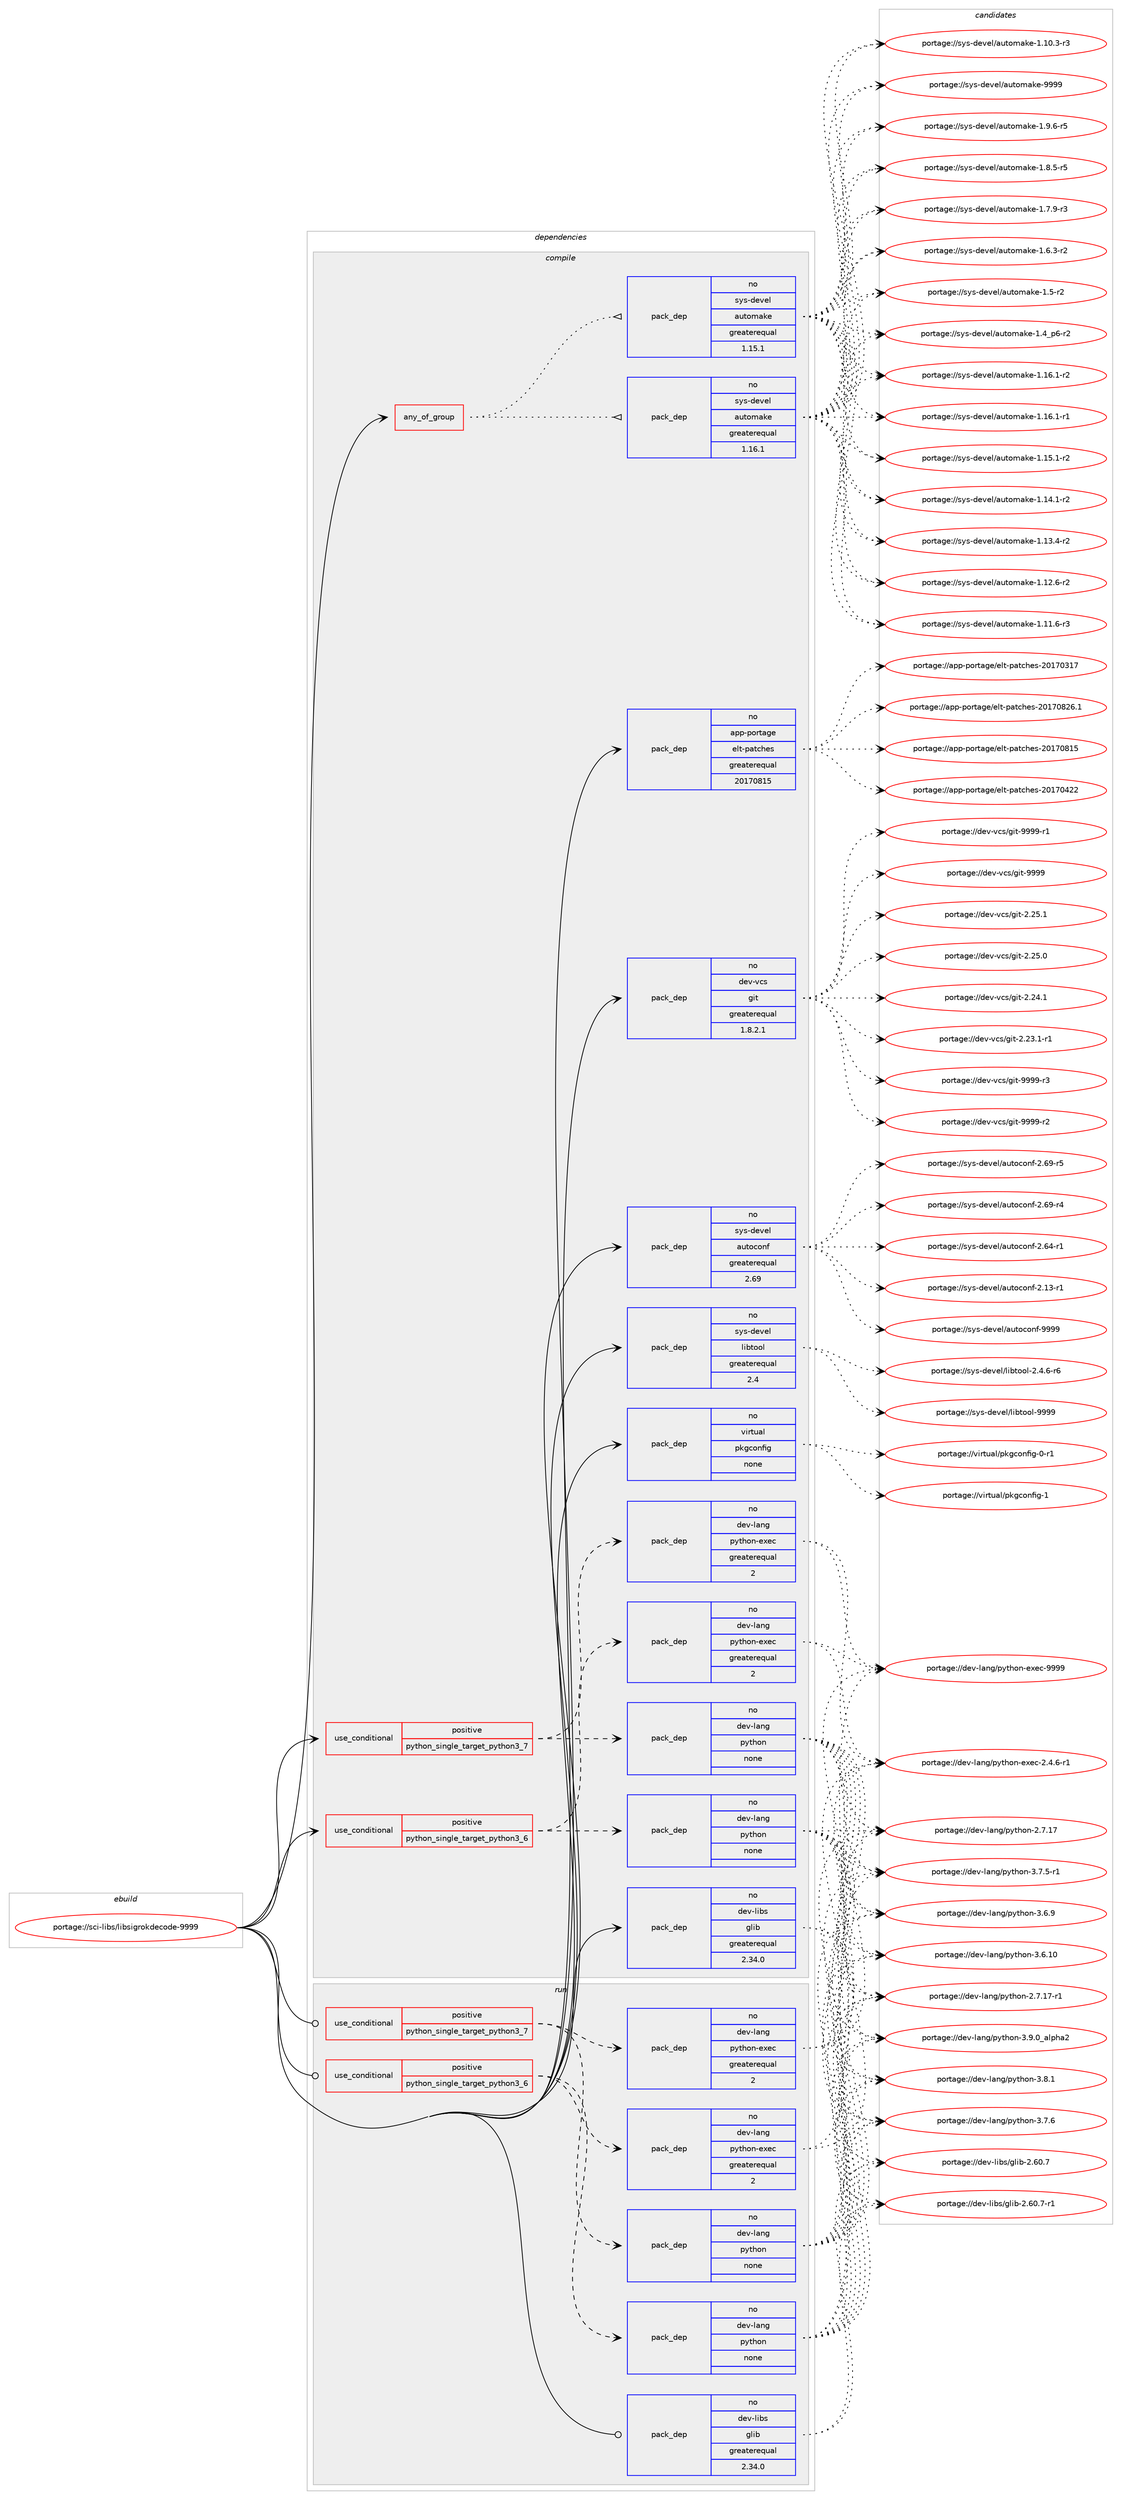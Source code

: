 digraph prolog {

# *************
# Graph options
# *************

newrank=true;
concentrate=true;
compound=true;
graph [rankdir=LR,fontname=Helvetica,fontsize=10,ranksep=1.5];#, ranksep=2.5, nodesep=0.2];
edge  [arrowhead=vee];
node  [fontname=Helvetica,fontsize=10];

# **********
# The ebuild
# **********

subgraph cluster_leftcol {
color=gray;
rank=same;
label=<<i>ebuild</i>>;
id [label="portage://sci-libs/libsigrokdecode-9999", color=red, width=4, href="../sci-libs/libsigrokdecode-9999.svg"];
}

# ****************
# The dependencies
# ****************

subgraph cluster_midcol {
color=gray;
label=<<i>dependencies</i>>;
subgraph cluster_compile {
fillcolor="#eeeeee";
style=filled;
label=<<i>compile</i>>;
subgraph any1418 {
dependency87194 [label=<<TABLE BORDER="0" CELLBORDER="1" CELLSPACING="0" CELLPADDING="4"><TR><TD CELLPADDING="10">any_of_group</TD></TR></TABLE>>, shape=none, color=red];subgraph pack68298 {
dependency87195 [label=<<TABLE BORDER="0" CELLBORDER="1" CELLSPACING="0" CELLPADDING="4" WIDTH="220"><TR><TD ROWSPAN="6" CELLPADDING="30">pack_dep</TD></TR><TR><TD WIDTH="110">no</TD></TR><TR><TD>sys-devel</TD></TR><TR><TD>automake</TD></TR><TR><TD>greaterequal</TD></TR><TR><TD>1.16.1</TD></TR></TABLE>>, shape=none, color=blue];
}
dependency87194:e -> dependency87195:w [weight=20,style="dotted",arrowhead="oinv"];
subgraph pack68299 {
dependency87196 [label=<<TABLE BORDER="0" CELLBORDER="1" CELLSPACING="0" CELLPADDING="4" WIDTH="220"><TR><TD ROWSPAN="6" CELLPADDING="30">pack_dep</TD></TR><TR><TD WIDTH="110">no</TD></TR><TR><TD>sys-devel</TD></TR><TR><TD>automake</TD></TR><TR><TD>greaterequal</TD></TR><TR><TD>1.15.1</TD></TR></TABLE>>, shape=none, color=blue];
}
dependency87194:e -> dependency87196:w [weight=20,style="dotted",arrowhead="oinv"];
}
id:e -> dependency87194:w [weight=20,style="solid",arrowhead="vee"];
subgraph cond17394 {
dependency87197 [label=<<TABLE BORDER="0" CELLBORDER="1" CELLSPACING="0" CELLPADDING="4"><TR><TD ROWSPAN="3" CELLPADDING="10">use_conditional</TD></TR><TR><TD>positive</TD></TR><TR><TD>python_single_target_python3_6</TD></TR></TABLE>>, shape=none, color=red];
subgraph pack68300 {
dependency87198 [label=<<TABLE BORDER="0" CELLBORDER="1" CELLSPACING="0" CELLPADDING="4" WIDTH="220"><TR><TD ROWSPAN="6" CELLPADDING="30">pack_dep</TD></TR><TR><TD WIDTH="110">no</TD></TR><TR><TD>dev-lang</TD></TR><TR><TD>python</TD></TR><TR><TD>none</TD></TR><TR><TD></TD></TR></TABLE>>, shape=none, color=blue];
}
dependency87197:e -> dependency87198:w [weight=20,style="dashed",arrowhead="vee"];
subgraph pack68301 {
dependency87199 [label=<<TABLE BORDER="0" CELLBORDER="1" CELLSPACING="0" CELLPADDING="4" WIDTH="220"><TR><TD ROWSPAN="6" CELLPADDING="30">pack_dep</TD></TR><TR><TD WIDTH="110">no</TD></TR><TR><TD>dev-lang</TD></TR><TR><TD>python-exec</TD></TR><TR><TD>greaterequal</TD></TR><TR><TD>2</TD></TR></TABLE>>, shape=none, color=blue];
}
dependency87197:e -> dependency87199:w [weight=20,style="dashed",arrowhead="vee"];
}
id:e -> dependency87197:w [weight=20,style="solid",arrowhead="vee"];
subgraph cond17395 {
dependency87200 [label=<<TABLE BORDER="0" CELLBORDER="1" CELLSPACING="0" CELLPADDING="4"><TR><TD ROWSPAN="3" CELLPADDING="10">use_conditional</TD></TR><TR><TD>positive</TD></TR><TR><TD>python_single_target_python3_7</TD></TR></TABLE>>, shape=none, color=red];
subgraph pack68302 {
dependency87201 [label=<<TABLE BORDER="0" CELLBORDER="1" CELLSPACING="0" CELLPADDING="4" WIDTH="220"><TR><TD ROWSPAN="6" CELLPADDING="30">pack_dep</TD></TR><TR><TD WIDTH="110">no</TD></TR><TR><TD>dev-lang</TD></TR><TR><TD>python</TD></TR><TR><TD>none</TD></TR><TR><TD></TD></TR></TABLE>>, shape=none, color=blue];
}
dependency87200:e -> dependency87201:w [weight=20,style="dashed",arrowhead="vee"];
subgraph pack68303 {
dependency87202 [label=<<TABLE BORDER="0" CELLBORDER="1" CELLSPACING="0" CELLPADDING="4" WIDTH="220"><TR><TD ROWSPAN="6" CELLPADDING="30">pack_dep</TD></TR><TR><TD WIDTH="110">no</TD></TR><TR><TD>dev-lang</TD></TR><TR><TD>python-exec</TD></TR><TR><TD>greaterequal</TD></TR><TR><TD>2</TD></TR></TABLE>>, shape=none, color=blue];
}
dependency87200:e -> dependency87202:w [weight=20,style="dashed",arrowhead="vee"];
}
id:e -> dependency87200:w [weight=20,style="solid",arrowhead="vee"];
subgraph pack68304 {
dependency87203 [label=<<TABLE BORDER="0" CELLBORDER="1" CELLSPACING="0" CELLPADDING="4" WIDTH="220"><TR><TD ROWSPAN="6" CELLPADDING="30">pack_dep</TD></TR><TR><TD WIDTH="110">no</TD></TR><TR><TD>app-portage</TD></TR><TR><TD>elt-patches</TD></TR><TR><TD>greaterequal</TD></TR><TR><TD>20170815</TD></TR></TABLE>>, shape=none, color=blue];
}
id:e -> dependency87203:w [weight=20,style="solid",arrowhead="vee"];
subgraph pack68305 {
dependency87204 [label=<<TABLE BORDER="0" CELLBORDER="1" CELLSPACING="0" CELLPADDING="4" WIDTH="220"><TR><TD ROWSPAN="6" CELLPADDING="30">pack_dep</TD></TR><TR><TD WIDTH="110">no</TD></TR><TR><TD>dev-libs</TD></TR><TR><TD>glib</TD></TR><TR><TD>greaterequal</TD></TR><TR><TD>2.34.0</TD></TR></TABLE>>, shape=none, color=blue];
}
id:e -> dependency87204:w [weight=20,style="solid",arrowhead="vee"];
subgraph pack68306 {
dependency87205 [label=<<TABLE BORDER="0" CELLBORDER="1" CELLSPACING="0" CELLPADDING="4" WIDTH="220"><TR><TD ROWSPAN="6" CELLPADDING="30">pack_dep</TD></TR><TR><TD WIDTH="110">no</TD></TR><TR><TD>dev-vcs</TD></TR><TR><TD>git</TD></TR><TR><TD>greaterequal</TD></TR><TR><TD>1.8.2.1</TD></TR></TABLE>>, shape=none, color=blue];
}
id:e -> dependency87205:w [weight=20,style="solid",arrowhead="vee"];
subgraph pack68307 {
dependency87206 [label=<<TABLE BORDER="0" CELLBORDER="1" CELLSPACING="0" CELLPADDING="4" WIDTH="220"><TR><TD ROWSPAN="6" CELLPADDING="30">pack_dep</TD></TR><TR><TD WIDTH="110">no</TD></TR><TR><TD>sys-devel</TD></TR><TR><TD>autoconf</TD></TR><TR><TD>greaterequal</TD></TR><TR><TD>2.69</TD></TR></TABLE>>, shape=none, color=blue];
}
id:e -> dependency87206:w [weight=20,style="solid",arrowhead="vee"];
subgraph pack68308 {
dependency87207 [label=<<TABLE BORDER="0" CELLBORDER="1" CELLSPACING="0" CELLPADDING="4" WIDTH="220"><TR><TD ROWSPAN="6" CELLPADDING="30">pack_dep</TD></TR><TR><TD WIDTH="110">no</TD></TR><TR><TD>sys-devel</TD></TR><TR><TD>libtool</TD></TR><TR><TD>greaterequal</TD></TR><TR><TD>2.4</TD></TR></TABLE>>, shape=none, color=blue];
}
id:e -> dependency87207:w [weight=20,style="solid",arrowhead="vee"];
subgraph pack68309 {
dependency87208 [label=<<TABLE BORDER="0" CELLBORDER="1" CELLSPACING="0" CELLPADDING="4" WIDTH="220"><TR><TD ROWSPAN="6" CELLPADDING="30">pack_dep</TD></TR><TR><TD WIDTH="110">no</TD></TR><TR><TD>virtual</TD></TR><TR><TD>pkgconfig</TD></TR><TR><TD>none</TD></TR><TR><TD></TD></TR></TABLE>>, shape=none, color=blue];
}
id:e -> dependency87208:w [weight=20,style="solid",arrowhead="vee"];
}
subgraph cluster_compileandrun {
fillcolor="#eeeeee";
style=filled;
label=<<i>compile and run</i>>;
}
subgraph cluster_run {
fillcolor="#eeeeee";
style=filled;
label=<<i>run</i>>;
subgraph cond17396 {
dependency87209 [label=<<TABLE BORDER="0" CELLBORDER="1" CELLSPACING="0" CELLPADDING="4"><TR><TD ROWSPAN="3" CELLPADDING="10">use_conditional</TD></TR><TR><TD>positive</TD></TR><TR><TD>python_single_target_python3_6</TD></TR></TABLE>>, shape=none, color=red];
subgraph pack68310 {
dependency87210 [label=<<TABLE BORDER="0" CELLBORDER="1" CELLSPACING="0" CELLPADDING="4" WIDTH="220"><TR><TD ROWSPAN="6" CELLPADDING="30">pack_dep</TD></TR><TR><TD WIDTH="110">no</TD></TR><TR><TD>dev-lang</TD></TR><TR><TD>python</TD></TR><TR><TD>none</TD></TR><TR><TD></TD></TR></TABLE>>, shape=none, color=blue];
}
dependency87209:e -> dependency87210:w [weight=20,style="dashed",arrowhead="vee"];
subgraph pack68311 {
dependency87211 [label=<<TABLE BORDER="0" CELLBORDER="1" CELLSPACING="0" CELLPADDING="4" WIDTH="220"><TR><TD ROWSPAN="6" CELLPADDING="30">pack_dep</TD></TR><TR><TD WIDTH="110">no</TD></TR><TR><TD>dev-lang</TD></TR><TR><TD>python-exec</TD></TR><TR><TD>greaterequal</TD></TR><TR><TD>2</TD></TR></TABLE>>, shape=none, color=blue];
}
dependency87209:e -> dependency87211:w [weight=20,style="dashed",arrowhead="vee"];
}
id:e -> dependency87209:w [weight=20,style="solid",arrowhead="odot"];
subgraph cond17397 {
dependency87212 [label=<<TABLE BORDER="0" CELLBORDER="1" CELLSPACING="0" CELLPADDING="4"><TR><TD ROWSPAN="3" CELLPADDING="10">use_conditional</TD></TR><TR><TD>positive</TD></TR><TR><TD>python_single_target_python3_7</TD></TR></TABLE>>, shape=none, color=red];
subgraph pack68312 {
dependency87213 [label=<<TABLE BORDER="0" CELLBORDER="1" CELLSPACING="0" CELLPADDING="4" WIDTH="220"><TR><TD ROWSPAN="6" CELLPADDING="30">pack_dep</TD></TR><TR><TD WIDTH="110">no</TD></TR><TR><TD>dev-lang</TD></TR><TR><TD>python</TD></TR><TR><TD>none</TD></TR><TR><TD></TD></TR></TABLE>>, shape=none, color=blue];
}
dependency87212:e -> dependency87213:w [weight=20,style="dashed",arrowhead="vee"];
subgraph pack68313 {
dependency87214 [label=<<TABLE BORDER="0" CELLBORDER="1" CELLSPACING="0" CELLPADDING="4" WIDTH="220"><TR><TD ROWSPAN="6" CELLPADDING="30">pack_dep</TD></TR><TR><TD WIDTH="110">no</TD></TR><TR><TD>dev-lang</TD></TR><TR><TD>python-exec</TD></TR><TR><TD>greaterequal</TD></TR><TR><TD>2</TD></TR></TABLE>>, shape=none, color=blue];
}
dependency87212:e -> dependency87214:w [weight=20,style="dashed",arrowhead="vee"];
}
id:e -> dependency87212:w [weight=20,style="solid",arrowhead="odot"];
subgraph pack68314 {
dependency87215 [label=<<TABLE BORDER="0" CELLBORDER="1" CELLSPACING="0" CELLPADDING="4" WIDTH="220"><TR><TD ROWSPAN="6" CELLPADDING="30">pack_dep</TD></TR><TR><TD WIDTH="110">no</TD></TR><TR><TD>dev-libs</TD></TR><TR><TD>glib</TD></TR><TR><TD>greaterequal</TD></TR><TR><TD>2.34.0</TD></TR></TABLE>>, shape=none, color=blue];
}
id:e -> dependency87215:w [weight=20,style="solid",arrowhead="odot"];
}
}

# **************
# The candidates
# **************

subgraph cluster_choices {
rank=same;
color=gray;
label=<<i>candidates</i>>;

subgraph choice68298 {
color=black;
nodesep=1;
choice115121115451001011181011084797117116111109971071014557575757 [label="portage://sys-devel/automake-9999", color=red, width=4,href="../sys-devel/automake-9999.svg"];
choice115121115451001011181011084797117116111109971071014549465746544511453 [label="portage://sys-devel/automake-1.9.6-r5", color=red, width=4,href="../sys-devel/automake-1.9.6-r5.svg"];
choice115121115451001011181011084797117116111109971071014549465646534511453 [label="portage://sys-devel/automake-1.8.5-r5", color=red, width=4,href="../sys-devel/automake-1.8.5-r5.svg"];
choice115121115451001011181011084797117116111109971071014549465546574511451 [label="portage://sys-devel/automake-1.7.9-r3", color=red, width=4,href="../sys-devel/automake-1.7.9-r3.svg"];
choice115121115451001011181011084797117116111109971071014549465446514511450 [label="portage://sys-devel/automake-1.6.3-r2", color=red, width=4,href="../sys-devel/automake-1.6.3-r2.svg"];
choice11512111545100101118101108479711711611110997107101454946534511450 [label="portage://sys-devel/automake-1.5-r2", color=red, width=4,href="../sys-devel/automake-1.5-r2.svg"];
choice115121115451001011181011084797117116111109971071014549465295112544511450 [label="portage://sys-devel/automake-1.4_p6-r2", color=red, width=4,href="../sys-devel/automake-1.4_p6-r2.svg"];
choice11512111545100101118101108479711711611110997107101454946495446494511450 [label="portage://sys-devel/automake-1.16.1-r2", color=red, width=4,href="../sys-devel/automake-1.16.1-r2.svg"];
choice11512111545100101118101108479711711611110997107101454946495446494511449 [label="portage://sys-devel/automake-1.16.1-r1", color=red, width=4,href="../sys-devel/automake-1.16.1-r1.svg"];
choice11512111545100101118101108479711711611110997107101454946495346494511450 [label="portage://sys-devel/automake-1.15.1-r2", color=red, width=4,href="../sys-devel/automake-1.15.1-r2.svg"];
choice11512111545100101118101108479711711611110997107101454946495246494511450 [label="portage://sys-devel/automake-1.14.1-r2", color=red, width=4,href="../sys-devel/automake-1.14.1-r2.svg"];
choice11512111545100101118101108479711711611110997107101454946495146524511450 [label="portage://sys-devel/automake-1.13.4-r2", color=red, width=4,href="../sys-devel/automake-1.13.4-r2.svg"];
choice11512111545100101118101108479711711611110997107101454946495046544511450 [label="portage://sys-devel/automake-1.12.6-r2", color=red, width=4,href="../sys-devel/automake-1.12.6-r2.svg"];
choice11512111545100101118101108479711711611110997107101454946494946544511451 [label="portage://sys-devel/automake-1.11.6-r3", color=red, width=4,href="../sys-devel/automake-1.11.6-r3.svg"];
choice11512111545100101118101108479711711611110997107101454946494846514511451 [label="portage://sys-devel/automake-1.10.3-r3", color=red, width=4,href="../sys-devel/automake-1.10.3-r3.svg"];
dependency87195:e -> choice115121115451001011181011084797117116111109971071014557575757:w [style=dotted,weight="100"];
dependency87195:e -> choice115121115451001011181011084797117116111109971071014549465746544511453:w [style=dotted,weight="100"];
dependency87195:e -> choice115121115451001011181011084797117116111109971071014549465646534511453:w [style=dotted,weight="100"];
dependency87195:e -> choice115121115451001011181011084797117116111109971071014549465546574511451:w [style=dotted,weight="100"];
dependency87195:e -> choice115121115451001011181011084797117116111109971071014549465446514511450:w [style=dotted,weight="100"];
dependency87195:e -> choice11512111545100101118101108479711711611110997107101454946534511450:w [style=dotted,weight="100"];
dependency87195:e -> choice115121115451001011181011084797117116111109971071014549465295112544511450:w [style=dotted,weight="100"];
dependency87195:e -> choice11512111545100101118101108479711711611110997107101454946495446494511450:w [style=dotted,weight="100"];
dependency87195:e -> choice11512111545100101118101108479711711611110997107101454946495446494511449:w [style=dotted,weight="100"];
dependency87195:e -> choice11512111545100101118101108479711711611110997107101454946495346494511450:w [style=dotted,weight="100"];
dependency87195:e -> choice11512111545100101118101108479711711611110997107101454946495246494511450:w [style=dotted,weight="100"];
dependency87195:e -> choice11512111545100101118101108479711711611110997107101454946495146524511450:w [style=dotted,weight="100"];
dependency87195:e -> choice11512111545100101118101108479711711611110997107101454946495046544511450:w [style=dotted,weight="100"];
dependency87195:e -> choice11512111545100101118101108479711711611110997107101454946494946544511451:w [style=dotted,weight="100"];
dependency87195:e -> choice11512111545100101118101108479711711611110997107101454946494846514511451:w [style=dotted,weight="100"];
}
subgraph choice68299 {
color=black;
nodesep=1;
choice115121115451001011181011084797117116111109971071014557575757 [label="portage://sys-devel/automake-9999", color=red, width=4,href="../sys-devel/automake-9999.svg"];
choice115121115451001011181011084797117116111109971071014549465746544511453 [label="portage://sys-devel/automake-1.9.6-r5", color=red, width=4,href="../sys-devel/automake-1.9.6-r5.svg"];
choice115121115451001011181011084797117116111109971071014549465646534511453 [label="portage://sys-devel/automake-1.8.5-r5", color=red, width=4,href="../sys-devel/automake-1.8.5-r5.svg"];
choice115121115451001011181011084797117116111109971071014549465546574511451 [label="portage://sys-devel/automake-1.7.9-r3", color=red, width=4,href="../sys-devel/automake-1.7.9-r3.svg"];
choice115121115451001011181011084797117116111109971071014549465446514511450 [label="portage://sys-devel/automake-1.6.3-r2", color=red, width=4,href="../sys-devel/automake-1.6.3-r2.svg"];
choice11512111545100101118101108479711711611110997107101454946534511450 [label="portage://sys-devel/automake-1.5-r2", color=red, width=4,href="../sys-devel/automake-1.5-r2.svg"];
choice115121115451001011181011084797117116111109971071014549465295112544511450 [label="portage://sys-devel/automake-1.4_p6-r2", color=red, width=4,href="../sys-devel/automake-1.4_p6-r2.svg"];
choice11512111545100101118101108479711711611110997107101454946495446494511450 [label="portage://sys-devel/automake-1.16.1-r2", color=red, width=4,href="../sys-devel/automake-1.16.1-r2.svg"];
choice11512111545100101118101108479711711611110997107101454946495446494511449 [label="portage://sys-devel/automake-1.16.1-r1", color=red, width=4,href="../sys-devel/automake-1.16.1-r1.svg"];
choice11512111545100101118101108479711711611110997107101454946495346494511450 [label="portage://sys-devel/automake-1.15.1-r2", color=red, width=4,href="../sys-devel/automake-1.15.1-r2.svg"];
choice11512111545100101118101108479711711611110997107101454946495246494511450 [label="portage://sys-devel/automake-1.14.1-r2", color=red, width=4,href="../sys-devel/automake-1.14.1-r2.svg"];
choice11512111545100101118101108479711711611110997107101454946495146524511450 [label="portage://sys-devel/automake-1.13.4-r2", color=red, width=4,href="../sys-devel/automake-1.13.4-r2.svg"];
choice11512111545100101118101108479711711611110997107101454946495046544511450 [label="portage://sys-devel/automake-1.12.6-r2", color=red, width=4,href="../sys-devel/automake-1.12.6-r2.svg"];
choice11512111545100101118101108479711711611110997107101454946494946544511451 [label="portage://sys-devel/automake-1.11.6-r3", color=red, width=4,href="../sys-devel/automake-1.11.6-r3.svg"];
choice11512111545100101118101108479711711611110997107101454946494846514511451 [label="portage://sys-devel/automake-1.10.3-r3", color=red, width=4,href="../sys-devel/automake-1.10.3-r3.svg"];
dependency87196:e -> choice115121115451001011181011084797117116111109971071014557575757:w [style=dotted,weight="100"];
dependency87196:e -> choice115121115451001011181011084797117116111109971071014549465746544511453:w [style=dotted,weight="100"];
dependency87196:e -> choice115121115451001011181011084797117116111109971071014549465646534511453:w [style=dotted,weight="100"];
dependency87196:e -> choice115121115451001011181011084797117116111109971071014549465546574511451:w [style=dotted,weight="100"];
dependency87196:e -> choice115121115451001011181011084797117116111109971071014549465446514511450:w [style=dotted,weight="100"];
dependency87196:e -> choice11512111545100101118101108479711711611110997107101454946534511450:w [style=dotted,weight="100"];
dependency87196:e -> choice115121115451001011181011084797117116111109971071014549465295112544511450:w [style=dotted,weight="100"];
dependency87196:e -> choice11512111545100101118101108479711711611110997107101454946495446494511450:w [style=dotted,weight="100"];
dependency87196:e -> choice11512111545100101118101108479711711611110997107101454946495446494511449:w [style=dotted,weight="100"];
dependency87196:e -> choice11512111545100101118101108479711711611110997107101454946495346494511450:w [style=dotted,weight="100"];
dependency87196:e -> choice11512111545100101118101108479711711611110997107101454946495246494511450:w [style=dotted,weight="100"];
dependency87196:e -> choice11512111545100101118101108479711711611110997107101454946495146524511450:w [style=dotted,weight="100"];
dependency87196:e -> choice11512111545100101118101108479711711611110997107101454946495046544511450:w [style=dotted,weight="100"];
dependency87196:e -> choice11512111545100101118101108479711711611110997107101454946494946544511451:w [style=dotted,weight="100"];
dependency87196:e -> choice11512111545100101118101108479711711611110997107101454946494846514511451:w [style=dotted,weight="100"];
}
subgraph choice68300 {
color=black;
nodesep=1;
choice10010111845108971101034711212111610411111045514657464895971081121049750 [label="portage://dev-lang/python-3.9.0_alpha2", color=red, width=4,href="../dev-lang/python-3.9.0_alpha2.svg"];
choice100101118451089711010347112121116104111110455146564649 [label="portage://dev-lang/python-3.8.1", color=red, width=4,href="../dev-lang/python-3.8.1.svg"];
choice100101118451089711010347112121116104111110455146554654 [label="portage://dev-lang/python-3.7.6", color=red, width=4,href="../dev-lang/python-3.7.6.svg"];
choice1001011184510897110103471121211161041111104551465546534511449 [label="portage://dev-lang/python-3.7.5-r1", color=red, width=4,href="../dev-lang/python-3.7.5-r1.svg"];
choice100101118451089711010347112121116104111110455146544657 [label="portage://dev-lang/python-3.6.9", color=red, width=4,href="../dev-lang/python-3.6.9.svg"];
choice10010111845108971101034711212111610411111045514654464948 [label="portage://dev-lang/python-3.6.10", color=red, width=4,href="../dev-lang/python-3.6.10.svg"];
choice100101118451089711010347112121116104111110455046554649554511449 [label="portage://dev-lang/python-2.7.17-r1", color=red, width=4,href="../dev-lang/python-2.7.17-r1.svg"];
choice10010111845108971101034711212111610411111045504655464955 [label="portage://dev-lang/python-2.7.17", color=red, width=4,href="../dev-lang/python-2.7.17.svg"];
dependency87198:e -> choice10010111845108971101034711212111610411111045514657464895971081121049750:w [style=dotted,weight="100"];
dependency87198:e -> choice100101118451089711010347112121116104111110455146564649:w [style=dotted,weight="100"];
dependency87198:e -> choice100101118451089711010347112121116104111110455146554654:w [style=dotted,weight="100"];
dependency87198:e -> choice1001011184510897110103471121211161041111104551465546534511449:w [style=dotted,weight="100"];
dependency87198:e -> choice100101118451089711010347112121116104111110455146544657:w [style=dotted,weight="100"];
dependency87198:e -> choice10010111845108971101034711212111610411111045514654464948:w [style=dotted,weight="100"];
dependency87198:e -> choice100101118451089711010347112121116104111110455046554649554511449:w [style=dotted,weight="100"];
dependency87198:e -> choice10010111845108971101034711212111610411111045504655464955:w [style=dotted,weight="100"];
}
subgraph choice68301 {
color=black;
nodesep=1;
choice10010111845108971101034711212111610411111045101120101994557575757 [label="portage://dev-lang/python-exec-9999", color=red, width=4,href="../dev-lang/python-exec-9999.svg"];
choice10010111845108971101034711212111610411111045101120101994550465246544511449 [label="portage://dev-lang/python-exec-2.4.6-r1", color=red, width=4,href="../dev-lang/python-exec-2.4.6-r1.svg"];
dependency87199:e -> choice10010111845108971101034711212111610411111045101120101994557575757:w [style=dotted,weight="100"];
dependency87199:e -> choice10010111845108971101034711212111610411111045101120101994550465246544511449:w [style=dotted,weight="100"];
}
subgraph choice68302 {
color=black;
nodesep=1;
choice10010111845108971101034711212111610411111045514657464895971081121049750 [label="portage://dev-lang/python-3.9.0_alpha2", color=red, width=4,href="../dev-lang/python-3.9.0_alpha2.svg"];
choice100101118451089711010347112121116104111110455146564649 [label="portage://dev-lang/python-3.8.1", color=red, width=4,href="../dev-lang/python-3.8.1.svg"];
choice100101118451089711010347112121116104111110455146554654 [label="portage://dev-lang/python-3.7.6", color=red, width=4,href="../dev-lang/python-3.7.6.svg"];
choice1001011184510897110103471121211161041111104551465546534511449 [label="portage://dev-lang/python-3.7.5-r1", color=red, width=4,href="../dev-lang/python-3.7.5-r1.svg"];
choice100101118451089711010347112121116104111110455146544657 [label="portage://dev-lang/python-3.6.9", color=red, width=4,href="../dev-lang/python-3.6.9.svg"];
choice10010111845108971101034711212111610411111045514654464948 [label="portage://dev-lang/python-3.6.10", color=red, width=4,href="../dev-lang/python-3.6.10.svg"];
choice100101118451089711010347112121116104111110455046554649554511449 [label="portage://dev-lang/python-2.7.17-r1", color=red, width=4,href="../dev-lang/python-2.7.17-r1.svg"];
choice10010111845108971101034711212111610411111045504655464955 [label="portage://dev-lang/python-2.7.17", color=red, width=4,href="../dev-lang/python-2.7.17.svg"];
dependency87201:e -> choice10010111845108971101034711212111610411111045514657464895971081121049750:w [style=dotted,weight="100"];
dependency87201:e -> choice100101118451089711010347112121116104111110455146564649:w [style=dotted,weight="100"];
dependency87201:e -> choice100101118451089711010347112121116104111110455146554654:w [style=dotted,weight="100"];
dependency87201:e -> choice1001011184510897110103471121211161041111104551465546534511449:w [style=dotted,weight="100"];
dependency87201:e -> choice100101118451089711010347112121116104111110455146544657:w [style=dotted,weight="100"];
dependency87201:e -> choice10010111845108971101034711212111610411111045514654464948:w [style=dotted,weight="100"];
dependency87201:e -> choice100101118451089711010347112121116104111110455046554649554511449:w [style=dotted,weight="100"];
dependency87201:e -> choice10010111845108971101034711212111610411111045504655464955:w [style=dotted,weight="100"];
}
subgraph choice68303 {
color=black;
nodesep=1;
choice10010111845108971101034711212111610411111045101120101994557575757 [label="portage://dev-lang/python-exec-9999", color=red, width=4,href="../dev-lang/python-exec-9999.svg"];
choice10010111845108971101034711212111610411111045101120101994550465246544511449 [label="portage://dev-lang/python-exec-2.4.6-r1", color=red, width=4,href="../dev-lang/python-exec-2.4.6-r1.svg"];
dependency87202:e -> choice10010111845108971101034711212111610411111045101120101994557575757:w [style=dotted,weight="100"];
dependency87202:e -> choice10010111845108971101034711212111610411111045101120101994550465246544511449:w [style=dotted,weight="100"];
}
subgraph choice68304 {
color=black;
nodesep=1;
choice971121124511211111411697103101471011081164511297116991041011154550484955485650544649 [label="portage://app-portage/elt-patches-20170826.1", color=red, width=4,href="../app-portage/elt-patches-20170826.1.svg"];
choice97112112451121111141169710310147101108116451129711699104101115455048495548564953 [label="portage://app-portage/elt-patches-20170815", color=red, width=4,href="../app-portage/elt-patches-20170815.svg"];
choice97112112451121111141169710310147101108116451129711699104101115455048495548525050 [label="portage://app-portage/elt-patches-20170422", color=red, width=4,href="../app-portage/elt-patches-20170422.svg"];
choice97112112451121111141169710310147101108116451129711699104101115455048495548514955 [label="portage://app-portage/elt-patches-20170317", color=red, width=4,href="../app-portage/elt-patches-20170317.svg"];
dependency87203:e -> choice971121124511211111411697103101471011081164511297116991041011154550484955485650544649:w [style=dotted,weight="100"];
dependency87203:e -> choice97112112451121111141169710310147101108116451129711699104101115455048495548564953:w [style=dotted,weight="100"];
dependency87203:e -> choice97112112451121111141169710310147101108116451129711699104101115455048495548525050:w [style=dotted,weight="100"];
dependency87203:e -> choice97112112451121111141169710310147101108116451129711699104101115455048495548514955:w [style=dotted,weight="100"];
}
subgraph choice68305 {
color=black;
nodesep=1;
choice10010111845108105981154710310810598455046544846554511449 [label="portage://dev-libs/glib-2.60.7-r1", color=red, width=4,href="../dev-libs/glib-2.60.7-r1.svg"];
choice1001011184510810598115471031081059845504654484655 [label="portage://dev-libs/glib-2.60.7", color=red, width=4,href="../dev-libs/glib-2.60.7.svg"];
dependency87204:e -> choice10010111845108105981154710310810598455046544846554511449:w [style=dotted,weight="100"];
dependency87204:e -> choice1001011184510810598115471031081059845504654484655:w [style=dotted,weight="100"];
}
subgraph choice68306 {
color=black;
nodesep=1;
choice10010111845118991154710310511645575757574511451 [label="portage://dev-vcs/git-9999-r3", color=red, width=4,href="../dev-vcs/git-9999-r3.svg"];
choice10010111845118991154710310511645575757574511450 [label="portage://dev-vcs/git-9999-r2", color=red, width=4,href="../dev-vcs/git-9999-r2.svg"];
choice10010111845118991154710310511645575757574511449 [label="portage://dev-vcs/git-9999-r1", color=red, width=4,href="../dev-vcs/git-9999-r1.svg"];
choice1001011184511899115471031051164557575757 [label="portage://dev-vcs/git-9999", color=red, width=4,href="../dev-vcs/git-9999.svg"];
choice10010111845118991154710310511645504650534649 [label="portage://dev-vcs/git-2.25.1", color=red, width=4,href="../dev-vcs/git-2.25.1.svg"];
choice10010111845118991154710310511645504650534648 [label="portage://dev-vcs/git-2.25.0", color=red, width=4,href="../dev-vcs/git-2.25.0.svg"];
choice10010111845118991154710310511645504650524649 [label="portage://dev-vcs/git-2.24.1", color=red, width=4,href="../dev-vcs/git-2.24.1.svg"];
choice100101118451189911547103105116455046505146494511449 [label="portage://dev-vcs/git-2.23.1-r1", color=red, width=4,href="../dev-vcs/git-2.23.1-r1.svg"];
dependency87205:e -> choice10010111845118991154710310511645575757574511451:w [style=dotted,weight="100"];
dependency87205:e -> choice10010111845118991154710310511645575757574511450:w [style=dotted,weight="100"];
dependency87205:e -> choice10010111845118991154710310511645575757574511449:w [style=dotted,weight="100"];
dependency87205:e -> choice1001011184511899115471031051164557575757:w [style=dotted,weight="100"];
dependency87205:e -> choice10010111845118991154710310511645504650534649:w [style=dotted,weight="100"];
dependency87205:e -> choice10010111845118991154710310511645504650534648:w [style=dotted,weight="100"];
dependency87205:e -> choice10010111845118991154710310511645504650524649:w [style=dotted,weight="100"];
dependency87205:e -> choice100101118451189911547103105116455046505146494511449:w [style=dotted,weight="100"];
}
subgraph choice68307 {
color=black;
nodesep=1;
choice115121115451001011181011084797117116111991111101024557575757 [label="portage://sys-devel/autoconf-9999", color=red, width=4,href="../sys-devel/autoconf-9999.svg"];
choice1151211154510010111810110847971171161119911111010245504654574511453 [label="portage://sys-devel/autoconf-2.69-r5", color=red, width=4,href="../sys-devel/autoconf-2.69-r5.svg"];
choice1151211154510010111810110847971171161119911111010245504654574511452 [label="portage://sys-devel/autoconf-2.69-r4", color=red, width=4,href="../sys-devel/autoconf-2.69-r4.svg"];
choice1151211154510010111810110847971171161119911111010245504654524511449 [label="portage://sys-devel/autoconf-2.64-r1", color=red, width=4,href="../sys-devel/autoconf-2.64-r1.svg"];
choice1151211154510010111810110847971171161119911111010245504649514511449 [label="portage://sys-devel/autoconf-2.13-r1", color=red, width=4,href="../sys-devel/autoconf-2.13-r1.svg"];
dependency87206:e -> choice115121115451001011181011084797117116111991111101024557575757:w [style=dotted,weight="100"];
dependency87206:e -> choice1151211154510010111810110847971171161119911111010245504654574511453:w [style=dotted,weight="100"];
dependency87206:e -> choice1151211154510010111810110847971171161119911111010245504654574511452:w [style=dotted,weight="100"];
dependency87206:e -> choice1151211154510010111810110847971171161119911111010245504654524511449:w [style=dotted,weight="100"];
dependency87206:e -> choice1151211154510010111810110847971171161119911111010245504649514511449:w [style=dotted,weight="100"];
}
subgraph choice68308 {
color=black;
nodesep=1;
choice1151211154510010111810110847108105981161111111084557575757 [label="portage://sys-devel/libtool-9999", color=red, width=4,href="../sys-devel/libtool-9999.svg"];
choice1151211154510010111810110847108105981161111111084550465246544511454 [label="portage://sys-devel/libtool-2.4.6-r6", color=red, width=4,href="../sys-devel/libtool-2.4.6-r6.svg"];
dependency87207:e -> choice1151211154510010111810110847108105981161111111084557575757:w [style=dotted,weight="100"];
dependency87207:e -> choice1151211154510010111810110847108105981161111111084550465246544511454:w [style=dotted,weight="100"];
}
subgraph choice68309 {
color=black;
nodesep=1;
choice1181051141161179710847112107103991111101021051034549 [label="portage://virtual/pkgconfig-1", color=red, width=4,href="../virtual/pkgconfig-1.svg"];
choice11810511411611797108471121071039911111010210510345484511449 [label="portage://virtual/pkgconfig-0-r1", color=red, width=4,href="../virtual/pkgconfig-0-r1.svg"];
dependency87208:e -> choice1181051141161179710847112107103991111101021051034549:w [style=dotted,weight="100"];
dependency87208:e -> choice11810511411611797108471121071039911111010210510345484511449:w [style=dotted,weight="100"];
}
subgraph choice68310 {
color=black;
nodesep=1;
choice10010111845108971101034711212111610411111045514657464895971081121049750 [label="portage://dev-lang/python-3.9.0_alpha2", color=red, width=4,href="../dev-lang/python-3.9.0_alpha2.svg"];
choice100101118451089711010347112121116104111110455146564649 [label="portage://dev-lang/python-3.8.1", color=red, width=4,href="../dev-lang/python-3.8.1.svg"];
choice100101118451089711010347112121116104111110455146554654 [label="portage://dev-lang/python-3.7.6", color=red, width=4,href="../dev-lang/python-3.7.6.svg"];
choice1001011184510897110103471121211161041111104551465546534511449 [label="portage://dev-lang/python-3.7.5-r1", color=red, width=4,href="../dev-lang/python-3.7.5-r1.svg"];
choice100101118451089711010347112121116104111110455146544657 [label="portage://dev-lang/python-3.6.9", color=red, width=4,href="../dev-lang/python-3.6.9.svg"];
choice10010111845108971101034711212111610411111045514654464948 [label="portage://dev-lang/python-3.6.10", color=red, width=4,href="../dev-lang/python-3.6.10.svg"];
choice100101118451089711010347112121116104111110455046554649554511449 [label="portage://dev-lang/python-2.7.17-r1", color=red, width=4,href="../dev-lang/python-2.7.17-r1.svg"];
choice10010111845108971101034711212111610411111045504655464955 [label="portage://dev-lang/python-2.7.17", color=red, width=4,href="../dev-lang/python-2.7.17.svg"];
dependency87210:e -> choice10010111845108971101034711212111610411111045514657464895971081121049750:w [style=dotted,weight="100"];
dependency87210:e -> choice100101118451089711010347112121116104111110455146564649:w [style=dotted,weight="100"];
dependency87210:e -> choice100101118451089711010347112121116104111110455146554654:w [style=dotted,weight="100"];
dependency87210:e -> choice1001011184510897110103471121211161041111104551465546534511449:w [style=dotted,weight="100"];
dependency87210:e -> choice100101118451089711010347112121116104111110455146544657:w [style=dotted,weight="100"];
dependency87210:e -> choice10010111845108971101034711212111610411111045514654464948:w [style=dotted,weight="100"];
dependency87210:e -> choice100101118451089711010347112121116104111110455046554649554511449:w [style=dotted,weight="100"];
dependency87210:e -> choice10010111845108971101034711212111610411111045504655464955:w [style=dotted,weight="100"];
}
subgraph choice68311 {
color=black;
nodesep=1;
choice10010111845108971101034711212111610411111045101120101994557575757 [label="portage://dev-lang/python-exec-9999", color=red, width=4,href="../dev-lang/python-exec-9999.svg"];
choice10010111845108971101034711212111610411111045101120101994550465246544511449 [label="portage://dev-lang/python-exec-2.4.6-r1", color=red, width=4,href="../dev-lang/python-exec-2.4.6-r1.svg"];
dependency87211:e -> choice10010111845108971101034711212111610411111045101120101994557575757:w [style=dotted,weight="100"];
dependency87211:e -> choice10010111845108971101034711212111610411111045101120101994550465246544511449:w [style=dotted,weight="100"];
}
subgraph choice68312 {
color=black;
nodesep=1;
choice10010111845108971101034711212111610411111045514657464895971081121049750 [label="portage://dev-lang/python-3.9.0_alpha2", color=red, width=4,href="../dev-lang/python-3.9.0_alpha2.svg"];
choice100101118451089711010347112121116104111110455146564649 [label="portage://dev-lang/python-3.8.1", color=red, width=4,href="../dev-lang/python-3.8.1.svg"];
choice100101118451089711010347112121116104111110455146554654 [label="portage://dev-lang/python-3.7.6", color=red, width=4,href="../dev-lang/python-3.7.6.svg"];
choice1001011184510897110103471121211161041111104551465546534511449 [label="portage://dev-lang/python-3.7.5-r1", color=red, width=4,href="../dev-lang/python-3.7.5-r1.svg"];
choice100101118451089711010347112121116104111110455146544657 [label="portage://dev-lang/python-3.6.9", color=red, width=4,href="../dev-lang/python-3.6.9.svg"];
choice10010111845108971101034711212111610411111045514654464948 [label="portage://dev-lang/python-3.6.10", color=red, width=4,href="../dev-lang/python-3.6.10.svg"];
choice100101118451089711010347112121116104111110455046554649554511449 [label="portage://dev-lang/python-2.7.17-r1", color=red, width=4,href="../dev-lang/python-2.7.17-r1.svg"];
choice10010111845108971101034711212111610411111045504655464955 [label="portage://dev-lang/python-2.7.17", color=red, width=4,href="../dev-lang/python-2.7.17.svg"];
dependency87213:e -> choice10010111845108971101034711212111610411111045514657464895971081121049750:w [style=dotted,weight="100"];
dependency87213:e -> choice100101118451089711010347112121116104111110455146564649:w [style=dotted,weight="100"];
dependency87213:e -> choice100101118451089711010347112121116104111110455146554654:w [style=dotted,weight="100"];
dependency87213:e -> choice1001011184510897110103471121211161041111104551465546534511449:w [style=dotted,weight="100"];
dependency87213:e -> choice100101118451089711010347112121116104111110455146544657:w [style=dotted,weight="100"];
dependency87213:e -> choice10010111845108971101034711212111610411111045514654464948:w [style=dotted,weight="100"];
dependency87213:e -> choice100101118451089711010347112121116104111110455046554649554511449:w [style=dotted,weight="100"];
dependency87213:e -> choice10010111845108971101034711212111610411111045504655464955:w [style=dotted,weight="100"];
}
subgraph choice68313 {
color=black;
nodesep=1;
choice10010111845108971101034711212111610411111045101120101994557575757 [label="portage://dev-lang/python-exec-9999", color=red, width=4,href="../dev-lang/python-exec-9999.svg"];
choice10010111845108971101034711212111610411111045101120101994550465246544511449 [label="portage://dev-lang/python-exec-2.4.6-r1", color=red, width=4,href="../dev-lang/python-exec-2.4.6-r1.svg"];
dependency87214:e -> choice10010111845108971101034711212111610411111045101120101994557575757:w [style=dotted,weight="100"];
dependency87214:e -> choice10010111845108971101034711212111610411111045101120101994550465246544511449:w [style=dotted,weight="100"];
}
subgraph choice68314 {
color=black;
nodesep=1;
choice10010111845108105981154710310810598455046544846554511449 [label="portage://dev-libs/glib-2.60.7-r1", color=red, width=4,href="../dev-libs/glib-2.60.7-r1.svg"];
choice1001011184510810598115471031081059845504654484655 [label="portage://dev-libs/glib-2.60.7", color=red, width=4,href="../dev-libs/glib-2.60.7.svg"];
dependency87215:e -> choice10010111845108105981154710310810598455046544846554511449:w [style=dotted,weight="100"];
dependency87215:e -> choice1001011184510810598115471031081059845504654484655:w [style=dotted,weight="100"];
}
}

}
